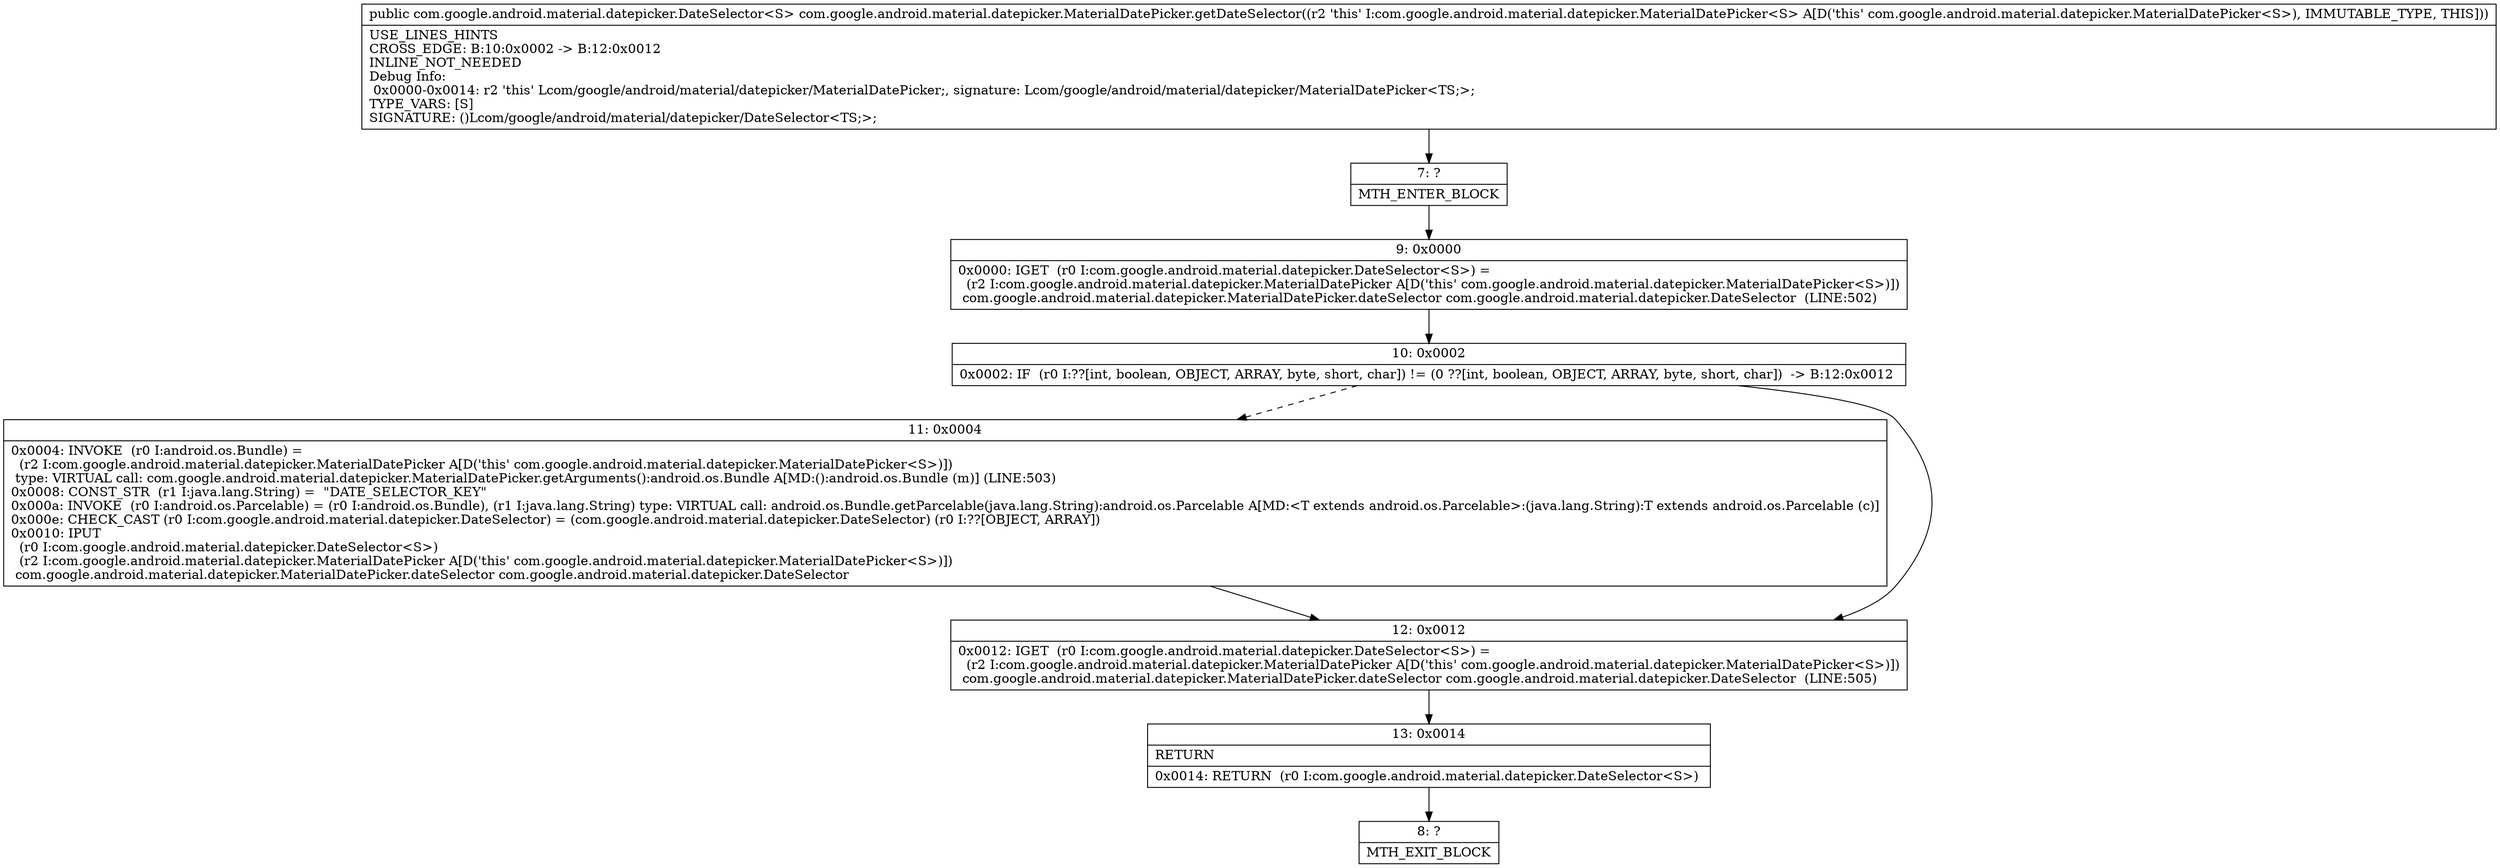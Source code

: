 digraph "CFG forcom.google.android.material.datepicker.MaterialDatePicker.getDateSelector()Lcom\/google\/android\/material\/datepicker\/DateSelector;" {
Node_7 [shape=record,label="{7\:\ ?|MTH_ENTER_BLOCK\l}"];
Node_9 [shape=record,label="{9\:\ 0x0000|0x0000: IGET  (r0 I:com.google.android.material.datepicker.DateSelector\<S\>) = \l  (r2 I:com.google.android.material.datepicker.MaterialDatePicker A[D('this' com.google.android.material.datepicker.MaterialDatePicker\<S\>)])\l com.google.android.material.datepicker.MaterialDatePicker.dateSelector com.google.android.material.datepicker.DateSelector  (LINE:502)\l}"];
Node_10 [shape=record,label="{10\:\ 0x0002|0x0002: IF  (r0 I:??[int, boolean, OBJECT, ARRAY, byte, short, char]) != (0 ??[int, boolean, OBJECT, ARRAY, byte, short, char])  \-\> B:12:0x0012 \l}"];
Node_11 [shape=record,label="{11\:\ 0x0004|0x0004: INVOKE  (r0 I:android.os.Bundle) = \l  (r2 I:com.google.android.material.datepicker.MaterialDatePicker A[D('this' com.google.android.material.datepicker.MaterialDatePicker\<S\>)])\l type: VIRTUAL call: com.google.android.material.datepicker.MaterialDatePicker.getArguments():android.os.Bundle A[MD:():android.os.Bundle (m)] (LINE:503)\l0x0008: CONST_STR  (r1 I:java.lang.String) =  \"DATE_SELECTOR_KEY\" \l0x000a: INVOKE  (r0 I:android.os.Parcelable) = (r0 I:android.os.Bundle), (r1 I:java.lang.String) type: VIRTUAL call: android.os.Bundle.getParcelable(java.lang.String):android.os.Parcelable A[MD:\<T extends android.os.Parcelable\>:(java.lang.String):T extends android.os.Parcelable (c)]\l0x000e: CHECK_CAST (r0 I:com.google.android.material.datepicker.DateSelector) = (com.google.android.material.datepicker.DateSelector) (r0 I:??[OBJECT, ARRAY]) \l0x0010: IPUT  \l  (r0 I:com.google.android.material.datepicker.DateSelector\<S\>)\l  (r2 I:com.google.android.material.datepicker.MaterialDatePicker A[D('this' com.google.android.material.datepicker.MaterialDatePicker\<S\>)])\l com.google.android.material.datepicker.MaterialDatePicker.dateSelector com.google.android.material.datepicker.DateSelector \l}"];
Node_12 [shape=record,label="{12\:\ 0x0012|0x0012: IGET  (r0 I:com.google.android.material.datepicker.DateSelector\<S\>) = \l  (r2 I:com.google.android.material.datepicker.MaterialDatePicker A[D('this' com.google.android.material.datepicker.MaterialDatePicker\<S\>)])\l com.google.android.material.datepicker.MaterialDatePicker.dateSelector com.google.android.material.datepicker.DateSelector  (LINE:505)\l}"];
Node_13 [shape=record,label="{13\:\ 0x0014|RETURN\l|0x0014: RETURN  (r0 I:com.google.android.material.datepicker.DateSelector\<S\>) \l}"];
Node_8 [shape=record,label="{8\:\ ?|MTH_EXIT_BLOCK\l}"];
MethodNode[shape=record,label="{public com.google.android.material.datepicker.DateSelector\<S\> com.google.android.material.datepicker.MaterialDatePicker.getDateSelector((r2 'this' I:com.google.android.material.datepicker.MaterialDatePicker\<S\> A[D('this' com.google.android.material.datepicker.MaterialDatePicker\<S\>), IMMUTABLE_TYPE, THIS]))  | USE_LINES_HINTS\lCROSS_EDGE: B:10:0x0002 \-\> B:12:0x0012\lINLINE_NOT_NEEDED\lDebug Info:\l  0x0000\-0x0014: r2 'this' Lcom\/google\/android\/material\/datepicker\/MaterialDatePicker;, signature: Lcom\/google\/android\/material\/datepicker\/MaterialDatePicker\<TS;\>;\lTYPE_VARS: [S]\lSIGNATURE: ()Lcom\/google\/android\/material\/datepicker\/DateSelector\<TS;\>;\l}"];
MethodNode -> Node_7;Node_7 -> Node_9;
Node_9 -> Node_10;
Node_10 -> Node_11[style=dashed];
Node_10 -> Node_12;
Node_11 -> Node_12;
Node_12 -> Node_13;
Node_13 -> Node_8;
}

